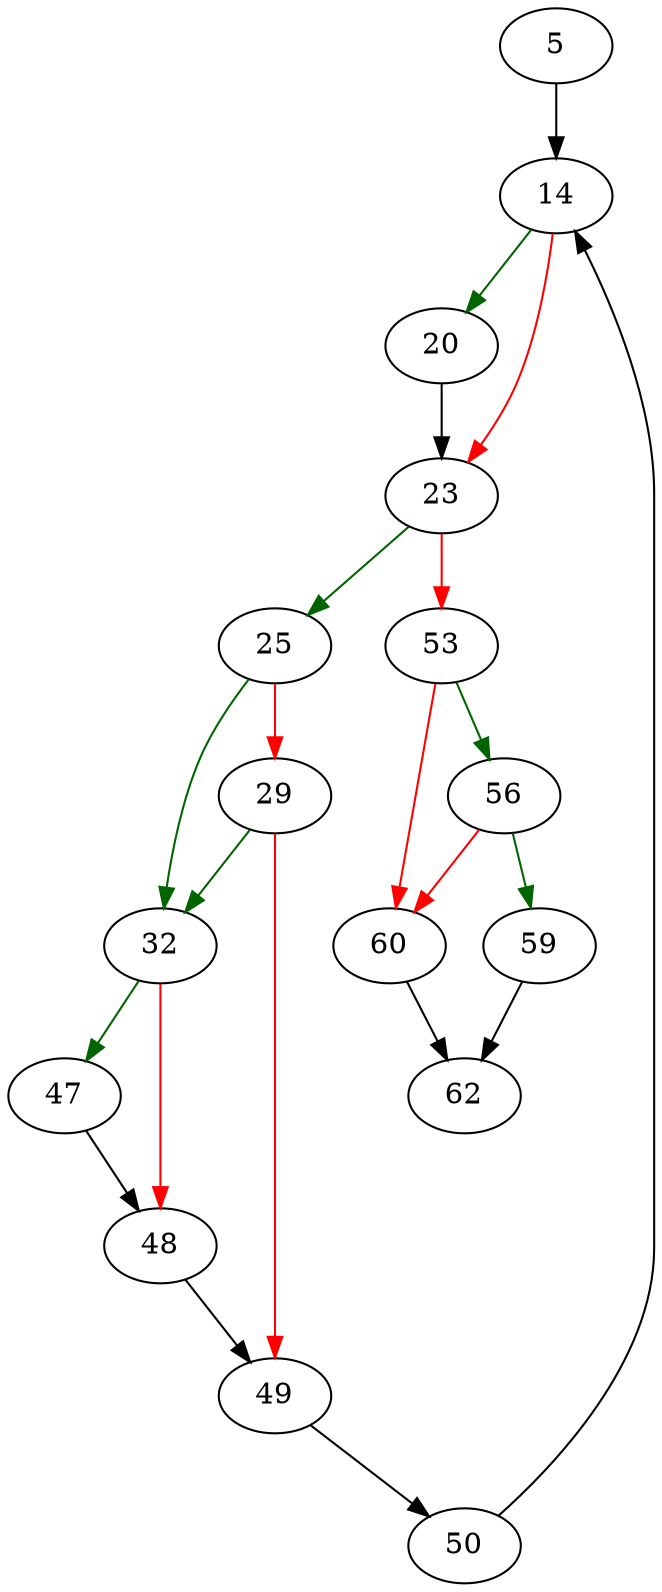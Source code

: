 strict digraph "sqlite3Checkpoint" {
	// Node definitions.
	5 [entry=true];
	14;
	20;
	23;
	25;
	53;
	32;
	29;
	49;
	47;
	48;
	50;
	56;
	60;
	59;
	62;

	// Edge definitions.
	5 -> 14;
	14 -> 20 [
		color=darkgreen
		cond=true
	];
	14 -> 23 [
		color=red
		cond=false
	];
	20 -> 23;
	23 -> 25 [
		color=darkgreen
		cond=true
	];
	23 -> 53 [
		color=red
		cond=false
	];
	25 -> 32 [
		color=darkgreen
		cond=true
	];
	25 -> 29 [
		color=red
		cond=false
	];
	53 -> 56 [
		color=darkgreen
		cond=true
	];
	53 -> 60 [
		color=red
		cond=false
	];
	32 -> 47 [
		color=darkgreen
		cond=true
	];
	32 -> 48 [
		color=red
		cond=false
	];
	29 -> 32 [
		color=darkgreen
		cond=true
	];
	29 -> 49 [
		color=red
		cond=false
	];
	49 -> 50;
	47 -> 48;
	48 -> 49;
	50 -> 14;
	56 -> 60 [
		color=red
		cond=false
	];
	56 -> 59 [
		color=darkgreen
		cond=true
	];
	60 -> 62;
	59 -> 62;
}